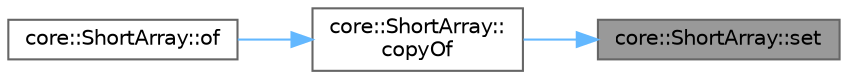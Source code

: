 digraph "core::ShortArray::set"
{
 // INTERACTIVE_SVG=YES
 // LATEX_PDF_SIZE
  bgcolor="transparent";
  edge [fontname=Helvetica,fontsize=10,labelfontname=Helvetica,labelfontsize=10];
  node [fontname=Helvetica,fontsize=10,shape=box,height=0.2,width=0.4];
  rankdir="RL";
  Node1 [id="Node000001",label="core::ShortArray::set",height=0.2,width=0.4,color="gray40", fillcolor="grey60", style="filled", fontcolor="black",tooltip="Set value of element at specified index with specified new value."];
  Node1 -> Node2 [id="edge1_Node000001_Node000002",dir="back",color="steelblue1",style="solid",tooltip=" "];
  Node2 [id="Node000002",label="core::ShortArray::\lcopyOf",height=0.2,width=0.4,color="grey40", fillcolor="white", style="filled",URL="$d7/d12/a00911.html#a581779363d14acbe973cd1923126a57e",tooltip="Obtain newly created ShortArray instance with primitive short array, such as int8_t[],..."];
  Node2 -> Node3 [id="edge2_Node000002_Node000003",dir="back",color="steelblue1",style="solid",tooltip=" "];
  Node3 [id="Node000003",label="core::ShortArray::of",height=0.2,width=0.4,color="grey40", fillcolor="white", style="filled",URL="$d7/d12/a00911.html#abb4a1bf61fb898c7e890f2a36b2d9e73",tooltip="Obtain newly created ShortArray instance with given shorts values or code points."];
}
